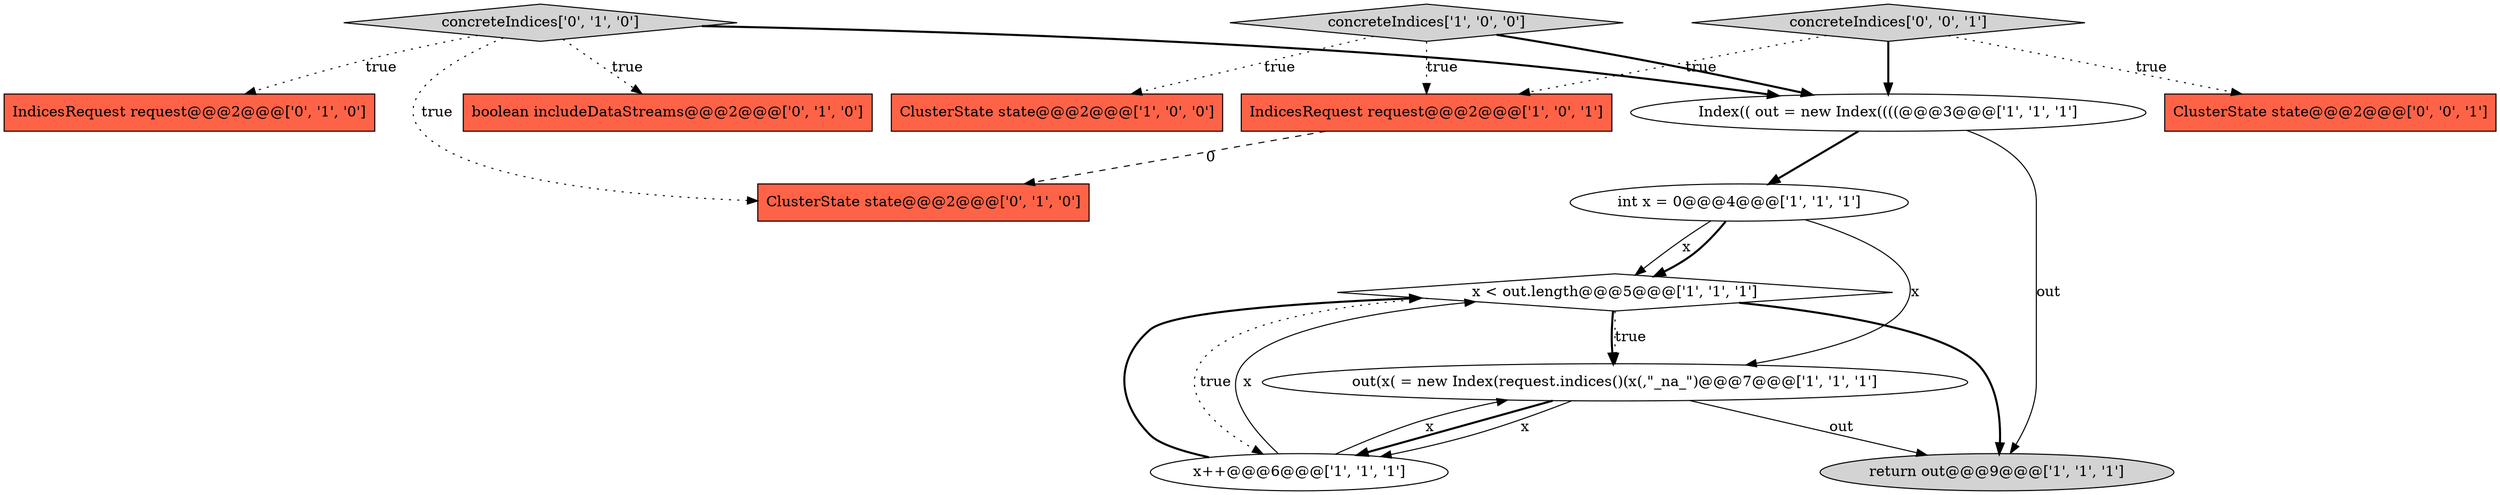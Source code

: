 digraph {
12 [style = filled, label = "ClusterState state@@@2@@@['0', '1', '0']", fillcolor = tomato, shape = box image = "AAA1AAABBB2BBB"];
10 [style = filled, label = "IndicesRequest request@@@2@@@['0', '1', '0']", fillcolor = tomato, shape = box image = "AAA0AAABBB2BBB"];
4 [style = filled, label = "IndicesRequest request@@@2@@@['1', '0', '1']", fillcolor = tomato, shape = box image = "AAA0AAABBB1BBB"];
0 [style = filled, label = "x < out.length@@@5@@@['1', '1', '1']", fillcolor = white, shape = diamond image = "AAA0AAABBB1BBB"];
11 [style = filled, label = "concreteIndices['0', '1', '0']", fillcolor = lightgray, shape = diamond image = "AAA0AAABBB2BBB"];
13 [style = filled, label = "concreteIndices['0', '0', '1']", fillcolor = lightgray, shape = diamond image = "AAA0AAABBB3BBB"];
2 [style = filled, label = "ClusterState state@@@2@@@['1', '0', '0']", fillcolor = tomato, shape = box image = "AAA0AAABBB1BBB"];
8 [style = filled, label = "out(x( = new Index(request.indices()(x(,\"_na_\")@@@7@@@['1', '1', '1']", fillcolor = white, shape = ellipse image = "AAA0AAABBB1BBB"];
6 [style = filled, label = "Index(( out = new Index((((@@@3@@@['1', '1', '1']", fillcolor = white, shape = ellipse image = "AAA0AAABBB1BBB"];
7 [style = filled, label = "int x = 0@@@4@@@['1', '1', '1']", fillcolor = white, shape = ellipse image = "AAA0AAABBB1BBB"];
3 [style = filled, label = "x++@@@6@@@['1', '1', '1']", fillcolor = white, shape = ellipse image = "AAA0AAABBB1BBB"];
5 [style = filled, label = "return out@@@9@@@['1', '1', '1']", fillcolor = lightgray, shape = ellipse image = "AAA0AAABBB1BBB"];
14 [style = filled, label = "ClusterState state@@@2@@@['0', '0', '1']", fillcolor = tomato, shape = box image = "AAA0AAABBB3BBB"];
9 [style = filled, label = "boolean includeDataStreams@@@2@@@['0', '1', '0']", fillcolor = tomato, shape = box image = "AAA0AAABBB2BBB"];
1 [style = filled, label = "concreteIndices['1', '0', '0']", fillcolor = lightgray, shape = diamond image = "AAA0AAABBB1BBB"];
11->10 [style = dotted, label="true"];
11->6 [style = bold, label=""];
11->12 [style = dotted, label="true"];
8->3 [style = bold, label=""];
7->0 [style = solid, label="x"];
3->0 [style = solid, label="x"];
11->9 [style = dotted, label="true"];
7->0 [style = bold, label=""];
1->4 [style = dotted, label="true"];
3->0 [style = bold, label=""];
4->12 [style = dashed, label="0"];
0->8 [style = dotted, label="true"];
1->6 [style = bold, label=""];
3->8 [style = solid, label="x"];
8->5 [style = solid, label="out"];
0->8 [style = bold, label=""];
7->8 [style = solid, label="x"];
8->3 [style = solid, label="x"];
0->3 [style = dotted, label="true"];
13->6 [style = bold, label=""];
6->7 [style = bold, label=""];
1->2 [style = dotted, label="true"];
6->5 [style = solid, label="out"];
13->14 [style = dotted, label="true"];
13->4 [style = dotted, label="true"];
0->5 [style = bold, label=""];
}

